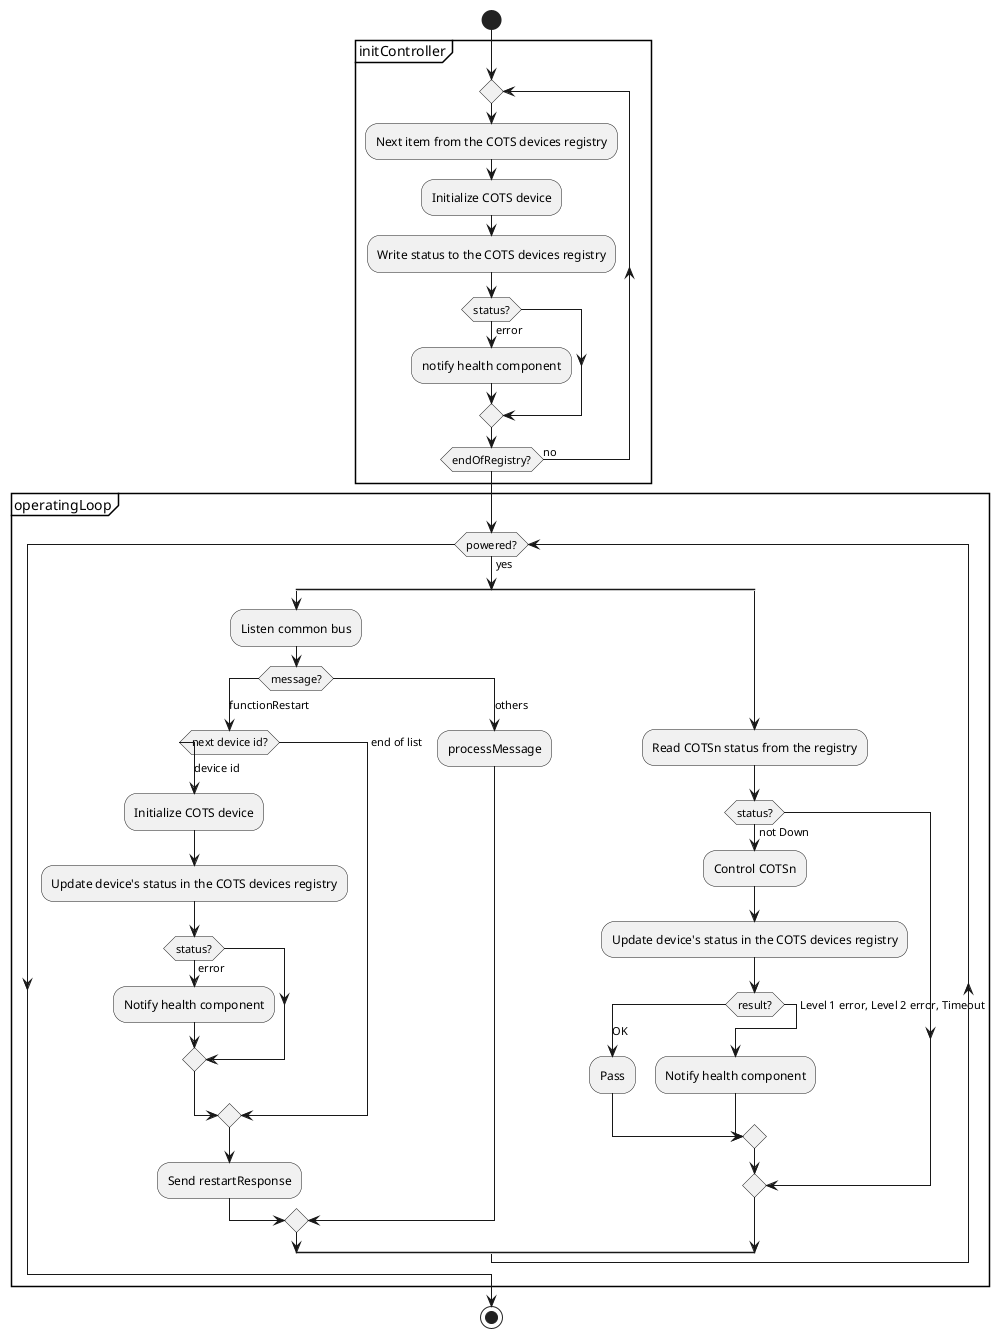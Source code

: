 @startuml
start

partition initController {
repeat
    :Next item from the COTS devices registry;
    :Initialize COTS device;
    :Write status to the COTS devices registry;
    if (status?) then (error)
        :notify health component;
    endif
repeat while (endOfRegistry?) is (no)
}

partition operatingLoop {

    while (powered?) is (yes)
        split
            :Listen common bus;
            switch (message?)
            case (functionRestart)
                switch (next device id?)
                case (device id)
                    :Initialize COTS device;
                    :Update device's status in the COTS devices registry;
                    if (status?) then (error)
                        :Notify health component;
                    endif
                case (end of list)
                endswitch
                :Send restartResponse;
            case (others)
                :processMessage;
            endswitch
        split again
            :Read COTSn status from the registry;
            if (status?) then (not Down)
                :Control COTSn;
                :Update device's status in the COTS devices registry;
                switch (result?)
                case (OK)
                    :Pass;
                case (Level 1 error, Level 2 error, Timeout)
                    :Notify health component;
                endswitch
            endif
        end split
    endwhile
}

stop
@enduml